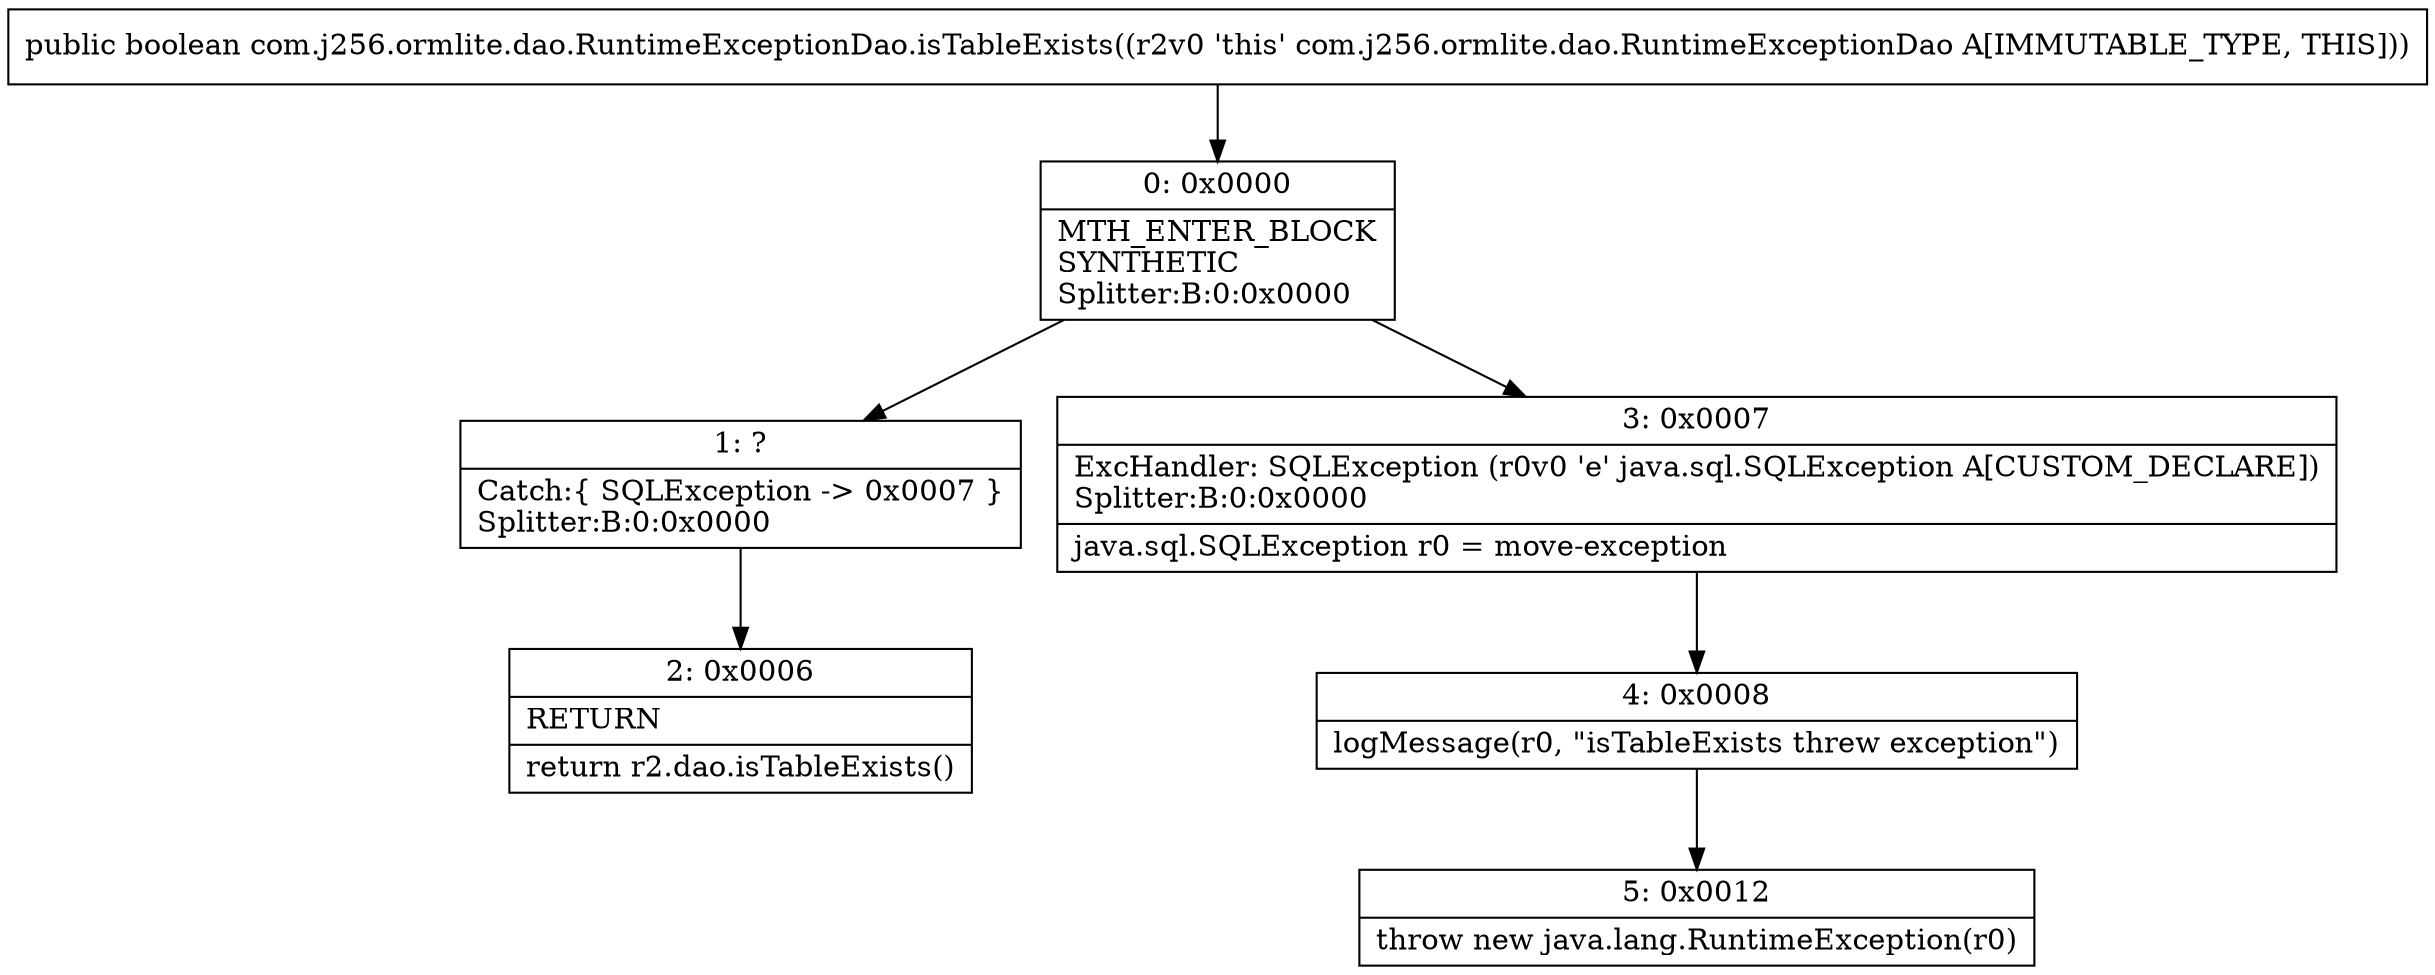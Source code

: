 digraph "CFG forcom.j256.ormlite.dao.RuntimeExceptionDao.isTableExists()Z" {
Node_0 [shape=record,label="{0\:\ 0x0000|MTH_ENTER_BLOCK\lSYNTHETIC\lSplitter:B:0:0x0000\l}"];
Node_1 [shape=record,label="{1\:\ ?|Catch:\{ SQLException \-\> 0x0007 \}\lSplitter:B:0:0x0000\l}"];
Node_2 [shape=record,label="{2\:\ 0x0006|RETURN\l|return r2.dao.isTableExists()\l}"];
Node_3 [shape=record,label="{3\:\ 0x0007|ExcHandler: SQLException (r0v0 'e' java.sql.SQLException A[CUSTOM_DECLARE])\lSplitter:B:0:0x0000\l|java.sql.SQLException r0 = move\-exception\l}"];
Node_4 [shape=record,label="{4\:\ 0x0008|logMessage(r0, \"isTableExists threw exception\")\l}"];
Node_5 [shape=record,label="{5\:\ 0x0012|throw new java.lang.RuntimeException(r0)\l}"];
MethodNode[shape=record,label="{public boolean com.j256.ormlite.dao.RuntimeExceptionDao.isTableExists((r2v0 'this' com.j256.ormlite.dao.RuntimeExceptionDao A[IMMUTABLE_TYPE, THIS])) }"];
MethodNode -> Node_0;
Node_0 -> Node_1;
Node_0 -> Node_3;
Node_1 -> Node_2;
Node_3 -> Node_4;
Node_4 -> Node_5;
}


